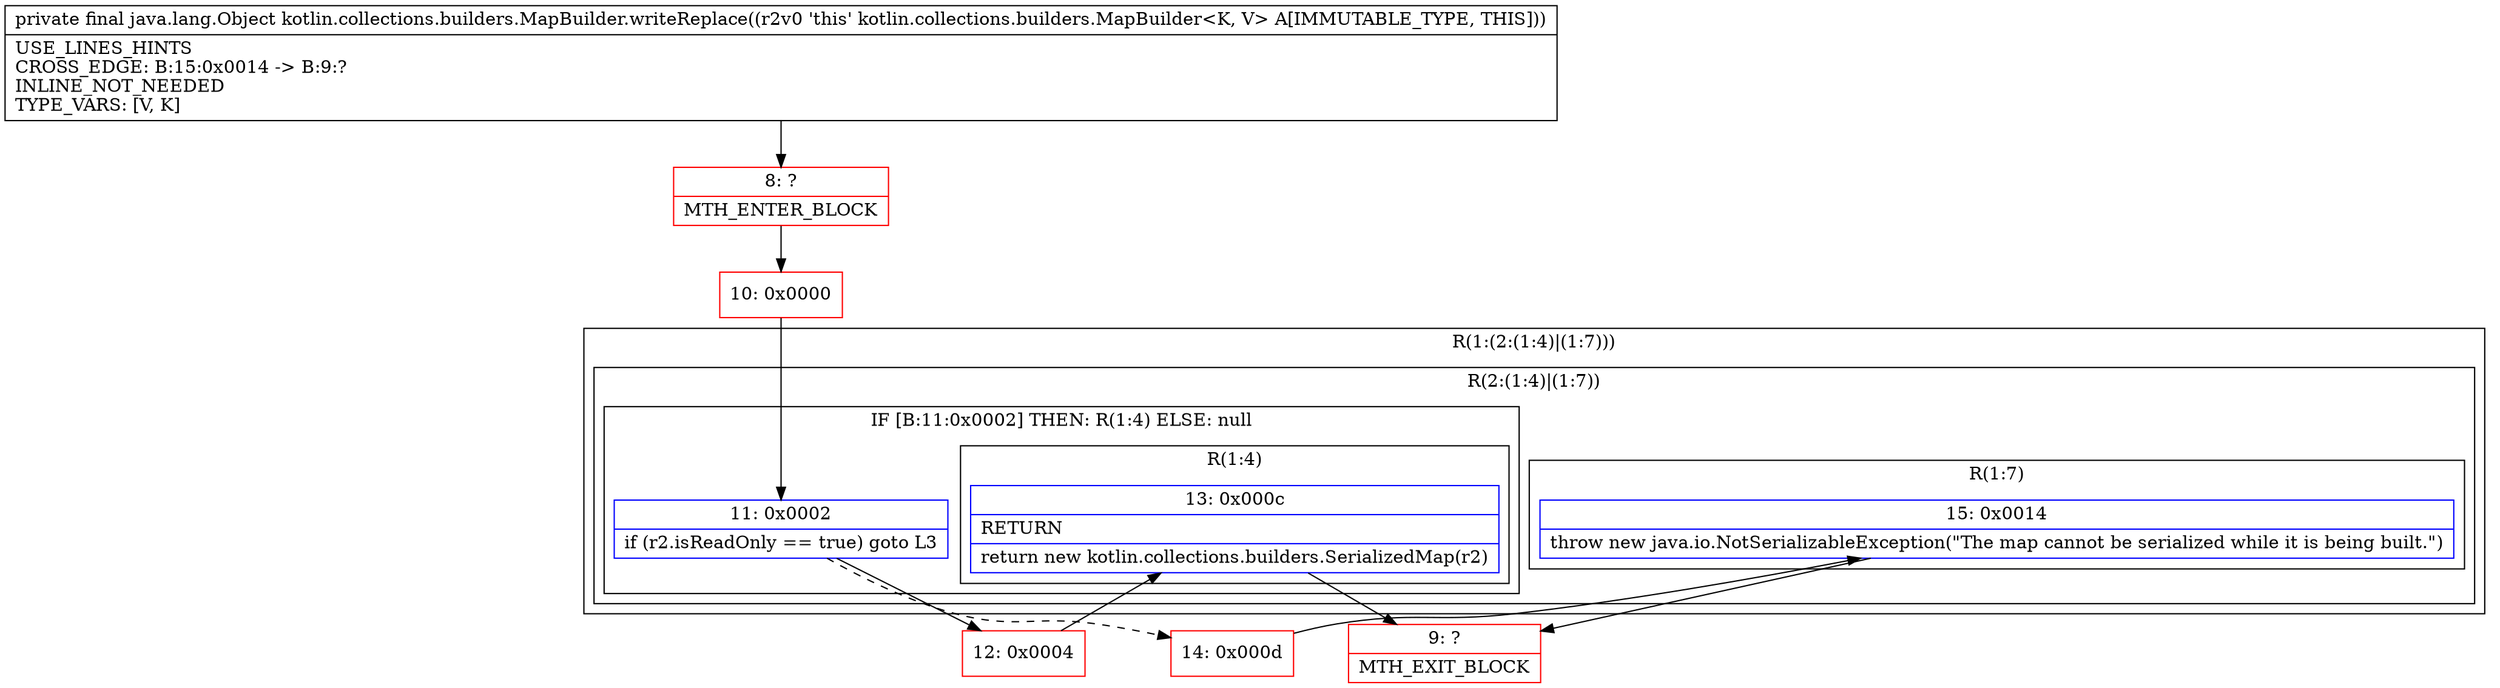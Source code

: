 digraph "CFG forkotlin.collections.builders.MapBuilder.writeReplace()Ljava\/lang\/Object;" {
subgraph cluster_Region_141747020 {
label = "R(1:(2:(1:4)|(1:7)))";
node [shape=record,color=blue];
subgraph cluster_Region_667528253 {
label = "R(2:(1:4)|(1:7))";
node [shape=record,color=blue];
subgraph cluster_IfRegion_2032734862 {
label = "IF [B:11:0x0002] THEN: R(1:4) ELSE: null";
node [shape=record,color=blue];
Node_11 [shape=record,label="{11\:\ 0x0002|if (r2.isReadOnly == true) goto L3\l}"];
subgraph cluster_Region_1836765423 {
label = "R(1:4)";
node [shape=record,color=blue];
Node_13 [shape=record,label="{13\:\ 0x000c|RETURN\l|return new kotlin.collections.builders.SerializedMap(r2)\l}"];
}
}
subgraph cluster_Region_1913464463 {
label = "R(1:7)";
node [shape=record,color=blue];
Node_15 [shape=record,label="{15\:\ 0x0014|throw new java.io.NotSerializableException(\"The map cannot be serialized while it is being built.\")\l}"];
}
}
}
Node_8 [shape=record,color=red,label="{8\:\ ?|MTH_ENTER_BLOCK\l}"];
Node_10 [shape=record,color=red,label="{10\:\ 0x0000}"];
Node_12 [shape=record,color=red,label="{12\:\ 0x0004}"];
Node_9 [shape=record,color=red,label="{9\:\ ?|MTH_EXIT_BLOCK\l}"];
Node_14 [shape=record,color=red,label="{14\:\ 0x000d}"];
MethodNode[shape=record,label="{private final java.lang.Object kotlin.collections.builders.MapBuilder.writeReplace((r2v0 'this' kotlin.collections.builders.MapBuilder\<K, V\> A[IMMUTABLE_TYPE, THIS]))  | USE_LINES_HINTS\lCROSS_EDGE: B:15:0x0014 \-\> B:9:?\lINLINE_NOT_NEEDED\lTYPE_VARS: [V, K]\l}"];
MethodNode -> Node_8;Node_11 -> Node_12;
Node_11 -> Node_14[style=dashed];
Node_13 -> Node_9;
Node_15 -> Node_9;
Node_8 -> Node_10;
Node_10 -> Node_11;
Node_12 -> Node_13;
Node_14 -> Node_15;
}

